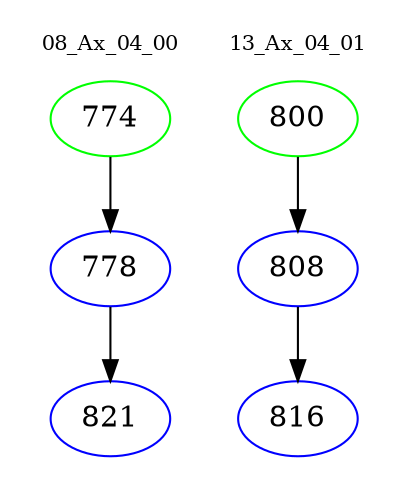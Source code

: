 digraph{
subgraph cluster_0 {
color = white
label = "08_Ax_04_00";
fontsize=10;
T0_774 [label="774", color="green"]
T0_774 -> T0_778 [color="black"]
T0_778 [label="778", color="blue"]
T0_778 -> T0_821 [color="black"]
T0_821 [label="821", color="blue"]
}
subgraph cluster_1 {
color = white
label = "13_Ax_04_01";
fontsize=10;
T1_800 [label="800", color="green"]
T1_800 -> T1_808 [color="black"]
T1_808 [label="808", color="blue"]
T1_808 -> T1_816 [color="black"]
T1_816 [label="816", color="blue"]
}
}
